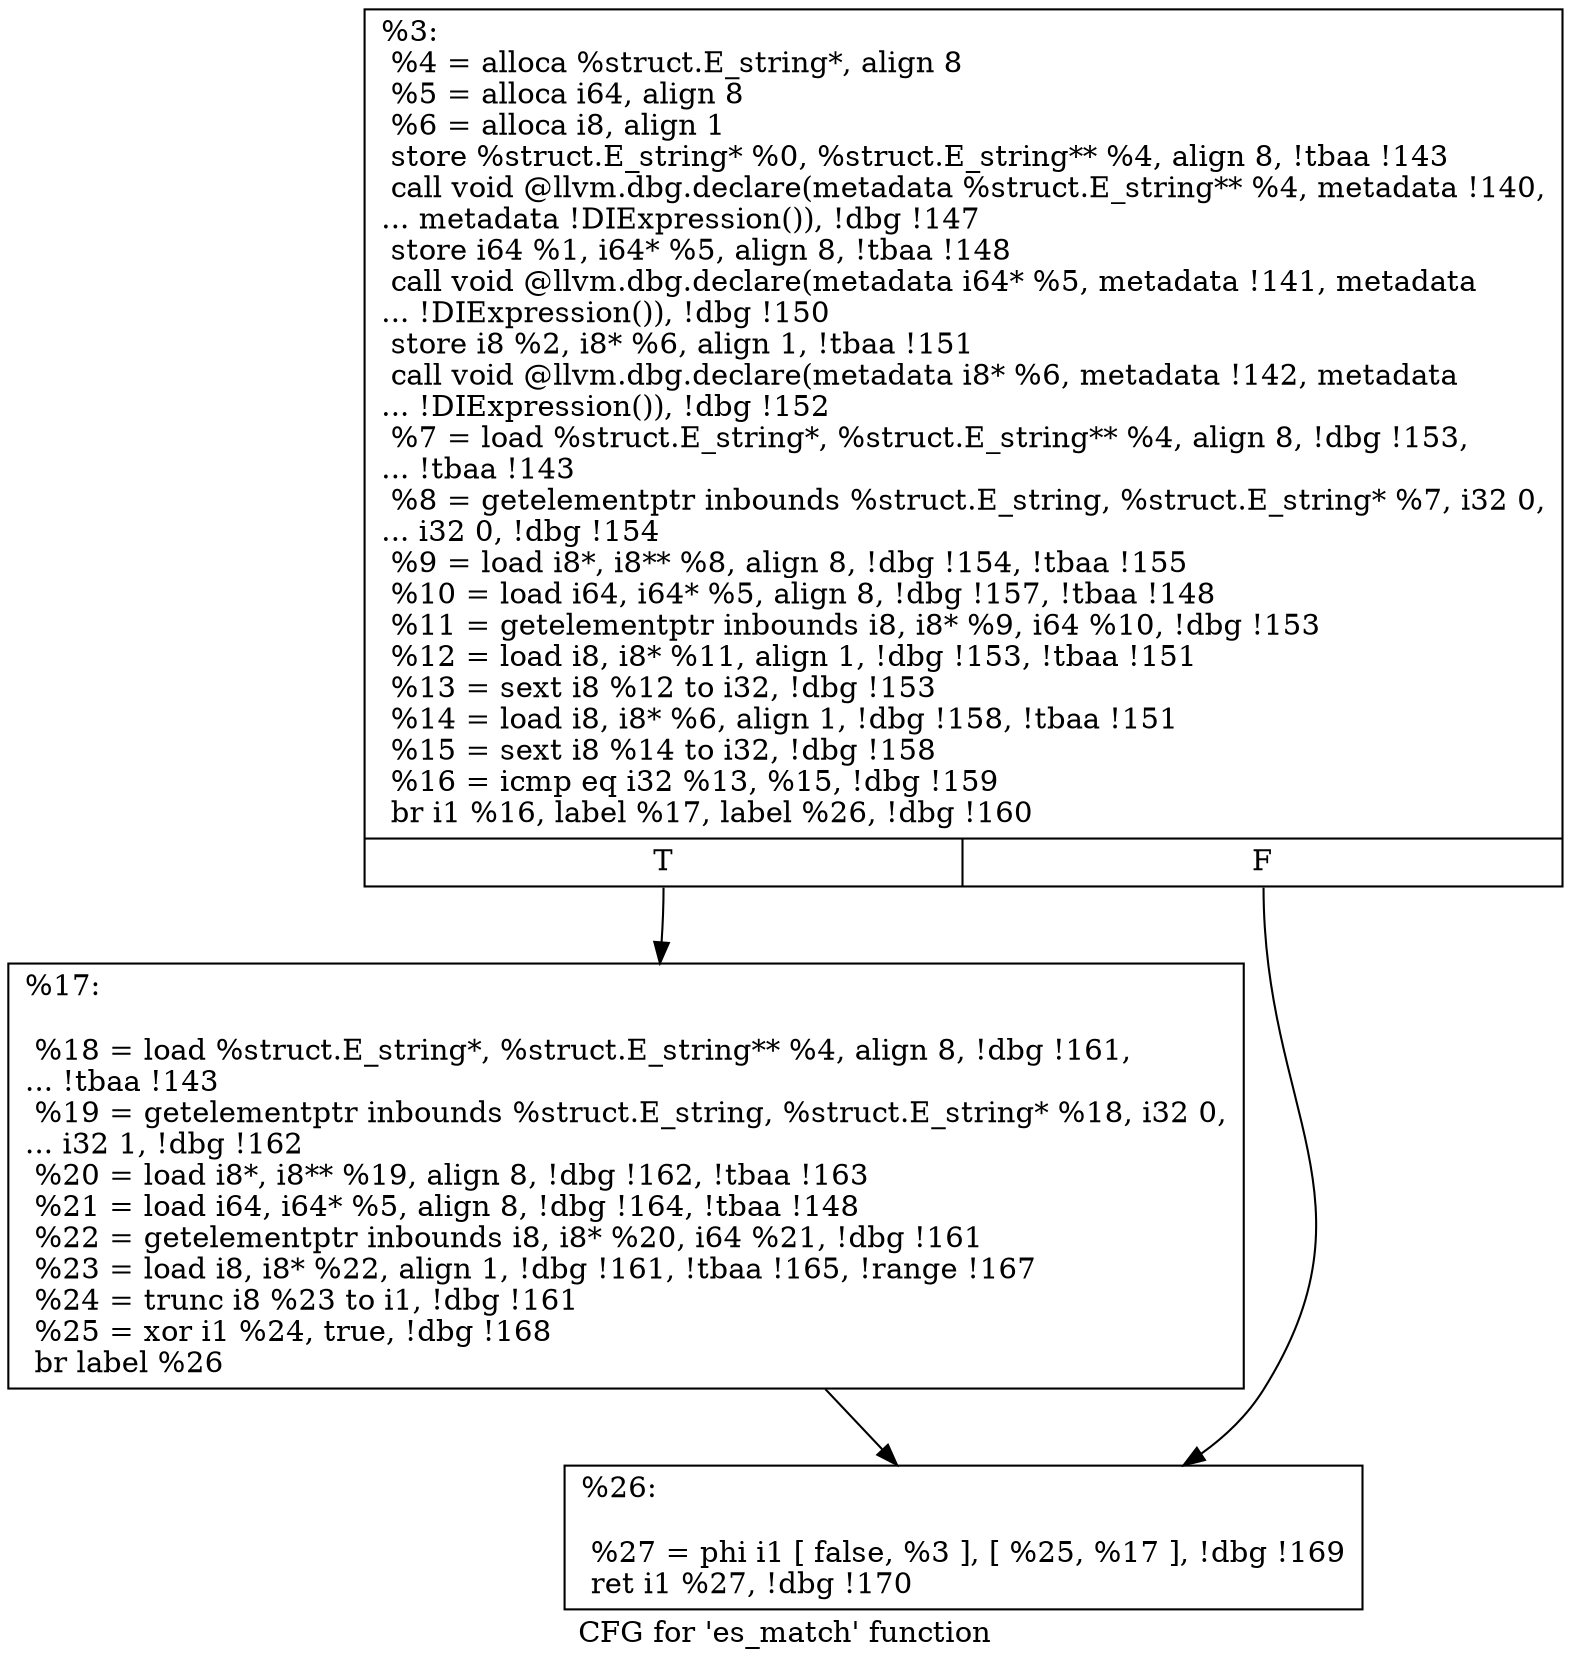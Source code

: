 digraph "CFG for 'es_match' function" {
	label="CFG for 'es_match' function";

	Node0x13975f0 [shape=record,label="{%3:\l  %4 = alloca %struct.E_string*, align 8\l  %5 = alloca i64, align 8\l  %6 = alloca i8, align 1\l  store %struct.E_string* %0, %struct.E_string** %4, align 8, !tbaa !143\l  call void @llvm.dbg.declare(metadata %struct.E_string** %4, metadata !140,\l... metadata !DIExpression()), !dbg !147\l  store i64 %1, i64* %5, align 8, !tbaa !148\l  call void @llvm.dbg.declare(metadata i64* %5, metadata !141, metadata\l... !DIExpression()), !dbg !150\l  store i8 %2, i8* %6, align 1, !tbaa !151\l  call void @llvm.dbg.declare(metadata i8* %6, metadata !142, metadata\l... !DIExpression()), !dbg !152\l  %7 = load %struct.E_string*, %struct.E_string** %4, align 8, !dbg !153,\l... !tbaa !143\l  %8 = getelementptr inbounds %struct.E_string, %struct.E_string* %7, i32 0,\l... i32 0, !dbg !154\l  %9 = load i8*, i8** %8, align 8, !dbg !154, !tbaa !155\l  %10 = load i64, i64* %5, align 8, !dbg !157, !tbaa !148\l  %11 = getelementptr inbounds i8, i8* %9, i64 %10, !dbg !153\l  %12 = load i8, i8* %11, align 1, !dbg !153, !tbaa !151\l  %13 = sext i8 %12 to i32, !dbg !153\l  %14 = load i8, i8* %6, align 1, !dbg !158, !tbaa !151\l  %15 = sext i8 %14 to i32, !dbg !158\l  %16 = icmp eq i32 %13, %15, !dbg !159\l  br i1 %16, label %17, label %26, !dbg !160\l|{<s0>T|<s1>F}}"];
	Node0x13975f0:s0 -> Node0x1398050;
	Node0x13975f0:s1 -> Node0x13980a0;
	Node0x1398050 [shape=record,label="{%17:\l\l  %18 = load %struct.E_string*, %struct.E_string** %4, align 8, !dbg !161,\l... !tbaa !143\l  %19 = getelementptr inbounds %struct.E_string, %struct.E_string* %18, i32 0,\l... i32 1, !dbg !162\l  %20 = load i8*, i8** %19, align 8, !dbg !162, !tbaa !163\l  %21 = load i64, i64* %5, align 8, !dbg !164, !tbaa !148\l  %22 = getelementptr inbounds i8, i8* %20, i64 %21, !dbg !161\l  %23 = load i8, i8* %22, align 1, !dbg !161, !tbaa !165, !range !167\l  %24 = trunc i8 %23 to i1, !dbg !161\l  %25 = xor i1 %24, true, !dbg !168\l  br label %26\l}"];
	Node0x1398050 -> Node0x13980a0;
	Node0x13980a0 [shape=record,label="{%26:\l\l  %27 = phi i1 [ false, %3 ], [ %25, %17 ], !dbg !169\l  ret i1 %27, !dbg !170\l}"];
}

